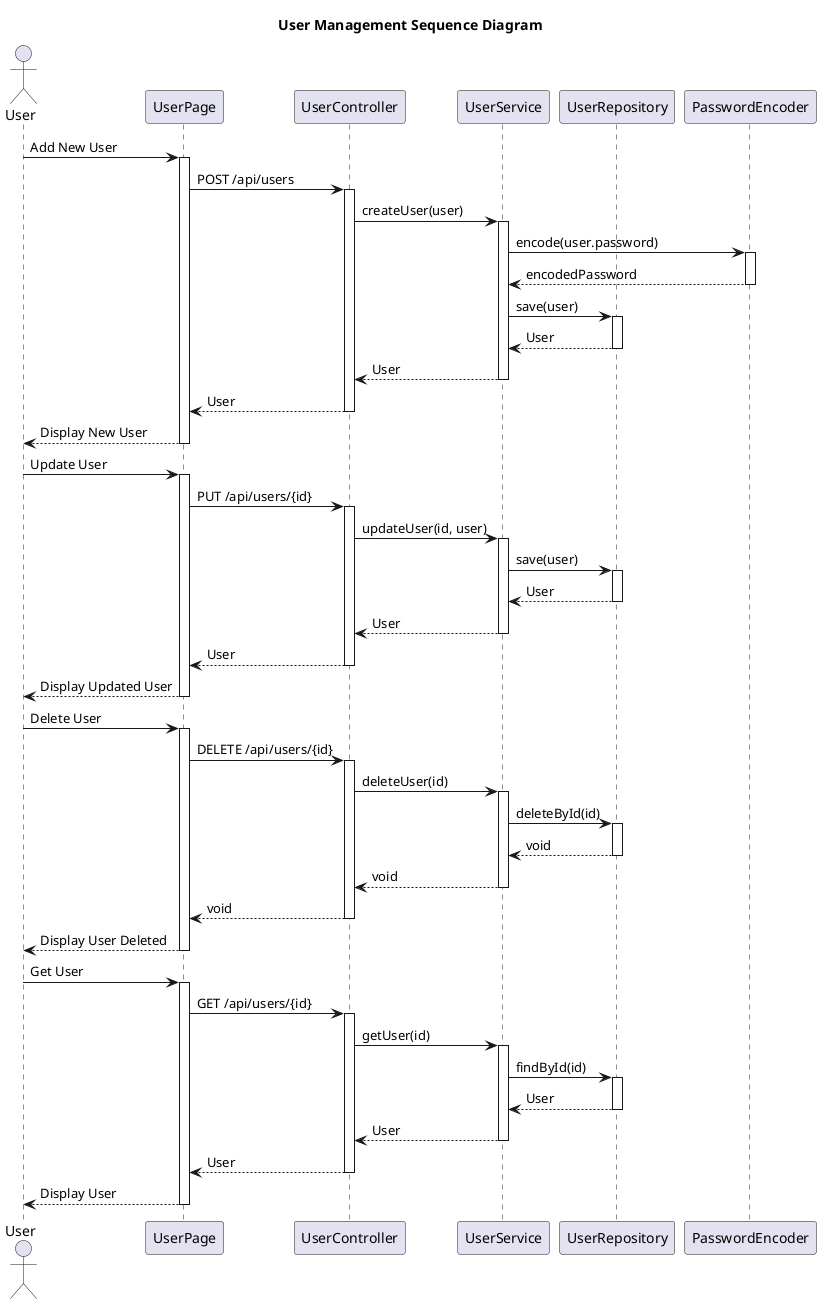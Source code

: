 @startuml
title User Management Sequence Diagram

actor User

participant "UserPage" as UserPage
participant "UserController" as UserController
participant "UserService" as UserService
participant "UserRepository" as UserRepository
participant "PasswordEncoder" as PasswordEncoder

' Create User
User -> UserPage: Add New User
activate UserPage
UserPage -> UserController: POST /api/users
activate UserController
UserController -> UserService: createUser(user)
activate UserService
UserService -> PasswordEncoder: encode(user.password)
activate PasswordEncoder
PasswordEncoder --> UserService: encodedPassword
deactivate PasswordEncoder
UserService -> UserRepository: save(user)
activate UserRepository
UserRepository --> UserService: User
deactivate UserRepository
UserService --> UserController: User
deactivate UserService
UserController --> UserPage: User
deactivate UserController
UserPage --> User: Display New User
deactivate UserPage

' Update User
User -> UserPage: Update User
activate UserPage
UserPage -> UserController: PUT /api/users/{id}
activate UserController
UserController -> UserService: updateUser(id, user)
activate UserService
UserService -> UserRepository: save(user)
activate UserRepository
UserRepository --> UserService: User
deactivate UserRepository
UserService --> UserController: User
deactivate UserService
UserController --> UserPage: User
deactivate UserController
UserPage --> User: Display Updated User
deactivate UserPage

' Delete User
User -> UserPage: Delete User
activate UserPage
UserPage -> UserController: DELETE /api/users/{id}
activate UserController
UserController -> UserService: deleteUser(id)
activate UserService
UserService -> UserRepository: deleteById(id)
activate UserRepository
UserRepository --> UserService: void
deactivate UserRepository
UserService --> UserController: void
deactivate UserService
UserController --> UserPage: void
deactivate UserController
UserPage --> User: Display User Deleted
deactivate UserPage

' Get User
User -> UserPage: Get User
activate UserPage
UserPage -> UserController: GET /api/users/{id}
activate UserController
UserController -> UserService: getUser(id)
activate UserService
UserService -> UserRepository: findById(id)
activate UserRepository
UserRepository --> UserService: User
deactivate UserRepository
UserService --> UserController: User
deactivate UserService
UserController --> UserPage: User
deactivate UserController
UserPage --> User: Display User
deactivate UserPage

@enduml